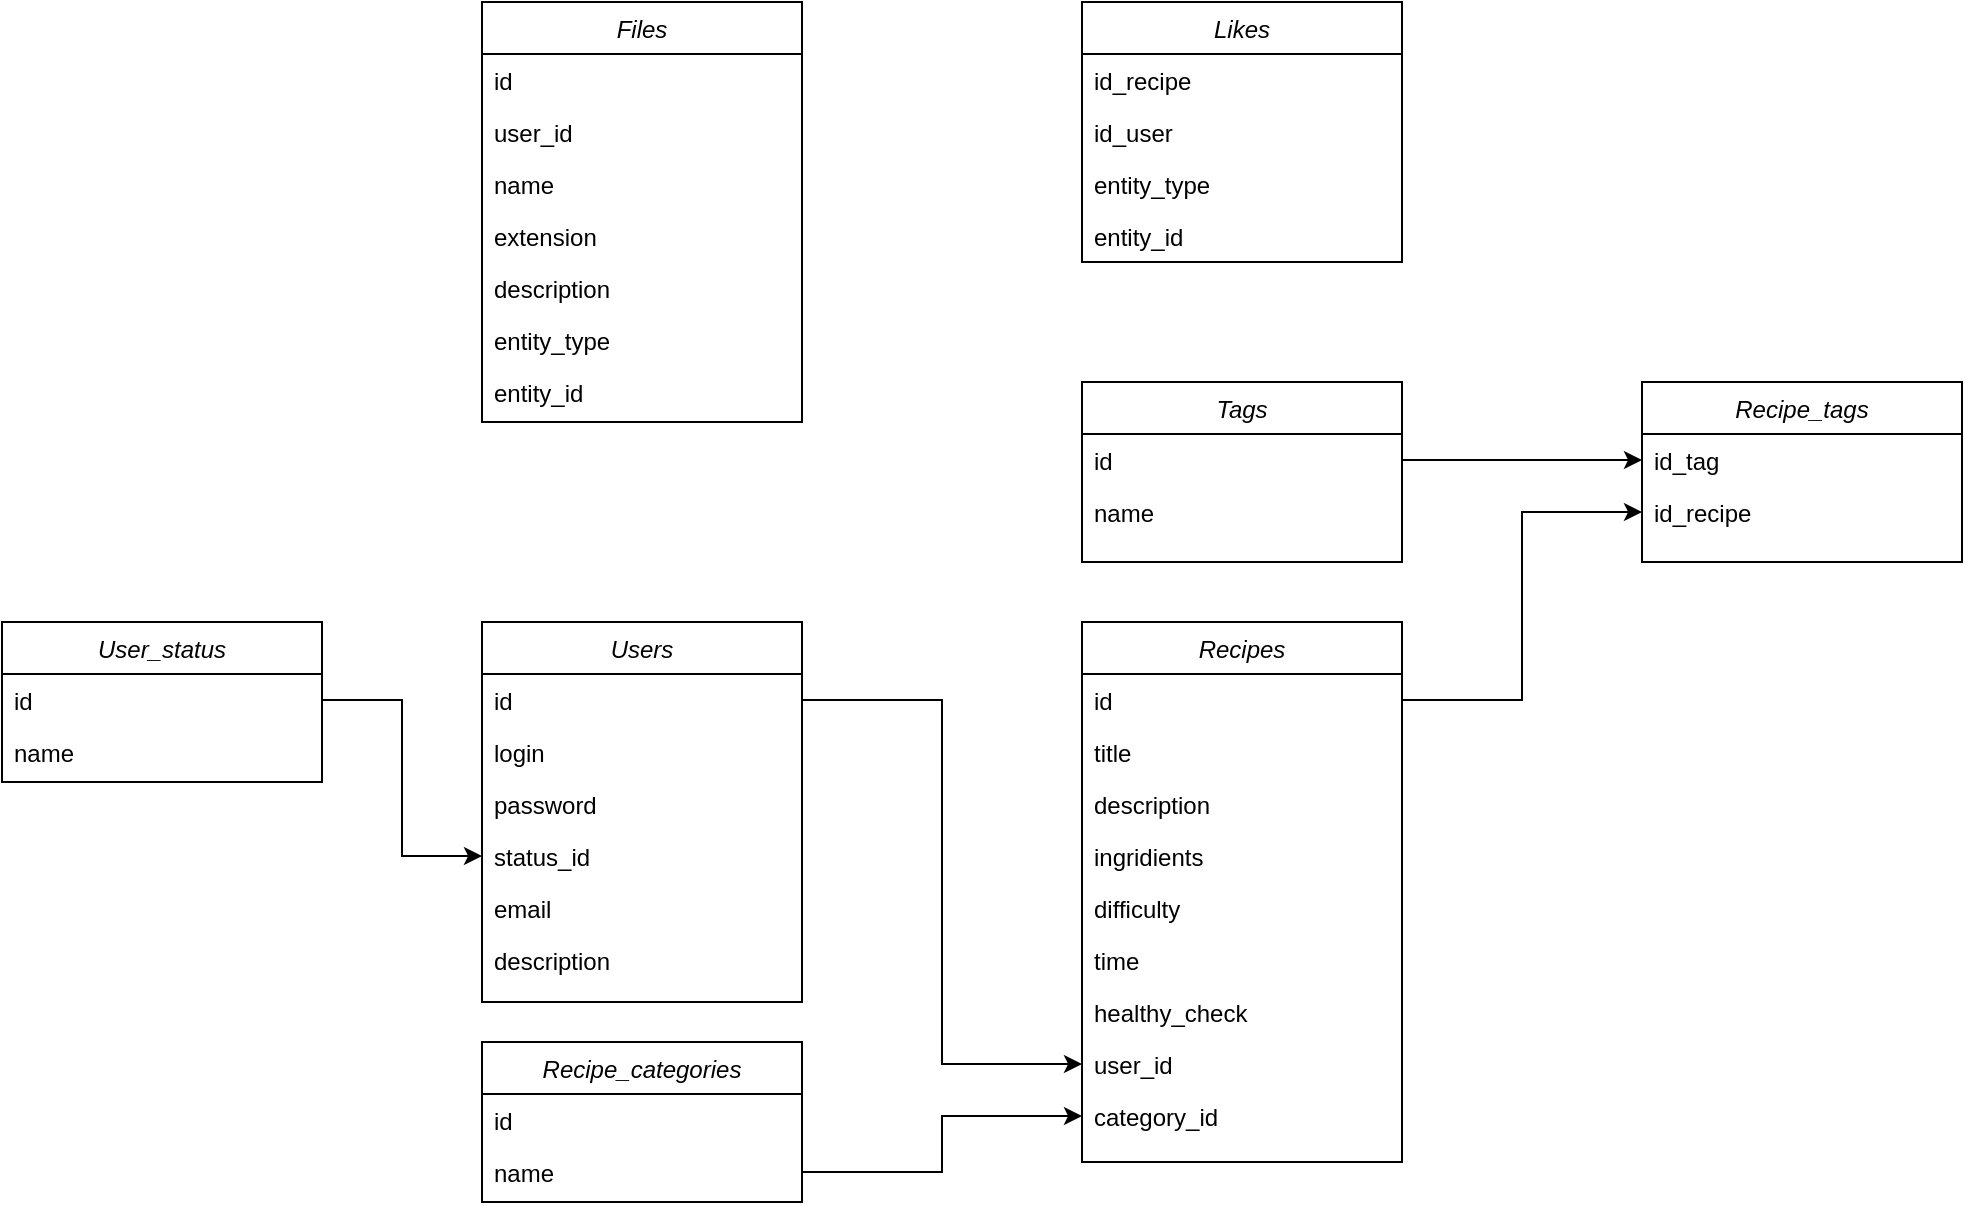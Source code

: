 <mxfile version="14.2.9" type="device"><diagram id="C5RBs43oDa-KdzZeNtuy" name="Page-1"><mxGraphModel dx="1022" dy="681" grid="1" gridSize="10" guides="1" tooltips="1" connect="1" arrows="1" fold="1" page="1" pageScale="1" pageWidth="827" pageHeight="1169" math="0" shadow="0"><root><mxCell id="WIyWlLk6GJQsqaUBKTNV-0"/><mxCell id="WIyWlLk6GJQsqaUBKTNV-1" parent="WIyWlLk6GJQsqaUBKTNV-0"/><mxCell id="zkfFHV4jXpPFQw0GAbJ--0" value="Recipes" style="swimlane;fontStyle=2;align=center;verticalAlign=top;childLayout=stackLayout;horizontal=1;startSize=26;horizontalStack=0;resizeParent=1;resizeLast=0;collapsible=1;marginBottom=0;rounded=0;shadow=0;strokeWidth=1;" parent="WIyWlLk6GJQsqaUBKTNV-1" vertex="1"><mxGeometry x="620" y="430" width="160" height="270" as="geometry"><mxRectangle x="230" y="140" width="160" height="26" as="alternateBounds"/></mxGeometry></mxCell><mxCell id="zkfFHV4jXpPFQw0GAbJ--1" value="id" style="text;align=left;verticalAlign=top;spacingLeft=4;spacingRight=4;overflow=hidden;rotatable=0;points=[[0,0.5],[1,0.5]];portConstraint=eastwest;" parent="zkfFHV4jXpPFQw0GAbJ--0" vertex="1"><mxGeometry y="26" width="160" height="26" as="geometry"/></mxCell><mxCell id="zkfFHV4jXpPFQw0GAbJ--2" value="title" style="text;align=left;verticalAlign=top;spacingLeft=4;spacingRight=4;overflow=hidden;rotatable=0;points=[[0,0.5],[1,0.5]];portConstraint=eastwest;rounded=0;shadow=0;html=0;" parent="zkfFHV4jXpPFQw0GAbJ--0" vertex="1"><mxGeometry y="52" width="160" height="26" as="geometry"/></mxCell><mxCell id="zkfFHV4jXpPFQw0GAbJ--3" value="description" style="text;align=left;verticalAlign=top;spacingLeft=4;spacingRight=4;overflow=hidden;rotatable=0;points=[[0,0.5],[1,0.5]];portConstraint=eastwest;rounded=0;shadow=0;html=0;" parent="zkfFHV4jXpPFQw0GAbJ--0" vertex="1"><mxGeometry y="78" width="160" height="26" as="geometry"/></mxCell><mxCell id="BbRGP2Pj6cu1J3PGICA3-0" value="ingridients" style="text;align=left;verticalAlign=top;spacingLeft=4;spacingRight=4;overflow=hidden;rotatable=0;points=[[0,0.5],[1,0.5]];portConstraint=eastwest;rounded=0;shadow=0;html=0;" parent="zkfFHV4jXpPFQw0GAbJ--0" vertex="1"><mxGeometry y="104" width="160" height="26" as="geometry"/></mxCell><mxCell id="BbRGP2Pj6cu1J3PGICA3-1" value="difficulty" style="text;align=left;verticalAlign=top;spacingLeft=4;spacingRight=4;overflow=hidden;rotatable=0;points=[[0,0.5],[1,0.5]];portConstraint=eastwest;rounded=0;shadow=0;html=0;" parent="zkfFHV4jXpPFQw0GAbJ--0" vertex="1"><mxGeometry y="130" width="160" height="26" as="geometry"/></mxCell><mxCell id="BbRGP2Pj6cu1J3PGICA3-2" value="time" style="text;align=left;verticalAlign=top;spacingLeft=4;spacingRight=4;overflow=hidden;rotatable=0;points=[[0,0.5],[1,0.5]];portConstraint=eastwest;rounded=0;shadow=0;html=0;" parent="zkfFHV4jXpPFQw0GAbJ--0" vertex="1"><mxGeometry y="156" width="160" height="26" as="geometry"/></mxCell><mxCell id="BbRGP2Pj6cu1J3PGICA3-3" value="healthy_check" style="text;align=left;verticalAlign=top;spacingLeft=4;spacingRight=4;overflow=hidden;rotatable=0;points=[[0,0.5],[1,0.5]];portConstraint=eastwest;rounded=0;shadow=0;html=0;" parent="zkfFHV4jXpPFQw0GAbJ--0" vertex="1"><mxGeometry y="182" width="160" height="26" as="geometry"/></mxCell><mxCell id="BbRGP2Pj6cu1J3PGICA3-4" value="user_id" style="text;align=left;verticalAlign=top;spacingLeft=4;spacingRight=4;overflow=hidden;rotatable=0;points=[[0,0.5],[1,0.5]];portConstraint=eastwest;rounded=0;shadow=0;html=0;" parent="zkfFHV4jXpPFQw0GAbJ--0" vertex="1"><mxGeometry y="208" width="160" height="26" as="geometry"/></mxCell><mxCell id="BbRGP2Pj6cu1J3PGICA3-5" value="category_id" style="text;align=left;verticalAlign=top;spacingLeft=4;spacingRight=4;overflow=hidden;rotatable=0;points=[[0,0.5],[1,0.5]];portConstraint=eastwest;rounded=0;shadow=0;html=0;" parent="zkfFHV4jXpPFQw0GAbJ--0" vertex="1"><mxGeometry y="234" width="160" height="26" as="geometry"/></mxCell><mxCell id="BbRGP2Pj6cu1J3PGICA3-6" value="Recipe_categories" style="swimlane;fontStyle=2;align=center;verticalAlign=top;childLayout=stackLayout;horizontal=1;startSize=26;horizontalStack=0;resizeParent=1;resizeLast=0;collapsible=1;marginBottom=0;rounded=0;shadow=0;strokeWidth=1;" parent="WIyWlLk6GJQsqaUBKTNV-1" vertex="1"><mxGeometry x="320" y="640" width="160" height="80" as="geometry"><mxRectangle x="230" y="140" width="160" height="26" as="alternateBounds"/></mxGeometry></mxCell><mxCell id="BbRGP2Pj6cu1J3PGICA3-7" value="id" style="text;align=left;verticalAlign=top;spacingLeft=4;spacingRight=4;overflow=hidden;rotatable=0;points=[[0,0.5],[1,0.5]];portConstraint=eastwest;" parent="BbRGP2Pj6cu1J3PGICA3-6" vertex="1"><mxGeometry y="26" width="160" height="26" as="geometry"/></mxCell><mxCell id="BbRGP2Pj6cu1J3PGICA3-8" value="name" style="text;align=left;verticalAlign=top;spacingLeft=4;spacingRight=4;overflow=hidden;rotatable=0;points=[[0,0.5],[1,0.5]];portConstraint=eastwest;rounded=0;shadow=0;html=0;" parent="BbRGP2Pj6cu1J3PGICA3-6" vertex="1"><mxGeometry y="52" width="160" height="26" as="geometry"/></mxCell><mxCell id="BbRGP2Pj6cu1J3PGICA3-17" value="Tags" style="swimlane;fontStyle=2;align=center;verticalAlign=top;childLayout=stackLayout;horizontal=1;startSize=26;horizontalStack=0;resizeParent=1;resizeLast=0;collapsible=1;marginBottom=0;rounded=0;shadow=0;strokeWidth=1;" parent="WIyWlLk6GJQsqaUBKTNV-1" vertex="1"><mxGeometry x="620" y="310" width="160" height="90" as="geometry"><mxRectangle x="230" y="140" width="160" height="26" as="alternateBounds"/></mxGeometry></mxCell><mxCell id="BbRGP2Pj6cu1J3PGICA3-18" value="id" style="text;align=left;verticalAlign=top;spacingLeft=4;spacingRight=4;overflow=hidden;rotatable=0;points=[[0,0.5],[1,0.5]];portConstraint=eastwest;" parent="BbRGP2Pj6cu1J3PGICA3-17" vertex="1"><mxGeometry y="26" width="160" height="26" as="geometry"/></mxCell><mxCell id="BbRGP2Pj6cu1J3PGICA3-19" value="name" style="text;align=left;verticalAlign=top;spacingLeft=4;spacingRight=4;overflow=hidden;rotatable=0;points=[[0,0.5],[1,0.5]];portConstraint=eastwest;rounded=0;shadow=0;html=0;" parent="BbRGP2Pj6cu1J3PGICA3-17" vertex="1"><mxGeometry y="52" width="160" height="26" as="geometry"/></mxCell><mxCell id="BbRGP2Pj6cu1J3PGICA3-20" value="Recipe_tags" style="swimlane;fontStyle=2;align=center;verticalAlign=top;childLayout=stackLayout;horizontal=1;startSize=26;horizontalStack=0;resizeParent=1;resizeLast=0;collapsible=1;marginBottom=0;rounded=0;shadow=0;strokeWidth=1;" parent="WIyWlLk6GJQsqaUBKTNV-1" vertex="1"><mxGeometry x="900" y="310" width="160" height="90" as="geometry"><mxRectangle x="230" y="140" width="160" height="26" as="alternateBounds"/></mxGeometry></mxCell><mxCell id="BbRGP2Pj6cu1J3PGICA3-21" value="id_tag" style="text;align=left;verticalAlign=top;spacingLeft=4;spacingRight=4;overflow=hidden;rotatable=0;points=[[0,0.5],[1,0.5]];portConstraint=eastwest;" parent="BbRGP2Pj6cu1J3PGICA3-20" vertex="1"><mxGeometry y="26" width="160" height="26" as="geometry"/></mxCell><mxCell id="BbRGP2Pj6cu1J3PGICA3-22" value="id_recipe" style="text;align=left;verticalAlign=top;spacingLeft=4;spacingRight=4;overflow=hidden;rotatable=0;points=[[0,0.5],[1,0.5]];portConstraint=eastwest;rounded=0;shadow=0;html=0;" parent="BbRGP2Pj6cu1J3PGICA3-20" vertex="1"><mxGeometry y="52" width="160" height="26" as="geometry"/></mxCell><mxCell id="BbRGP2Pj6cu1J3PGICA3-23" style="edgeStyle=orthogonalEdgeStyle;rounded=0;orthogonalLoop=1;jettySize=auto;html=1;exitX=1;exitY=0.5;exitDx=0;exitDy=0;entryX=0;entryY=0.5;entryDx=0;entryDy=0;" parent="WIyWlLk6GJQsqaUBKTNV-1" source="BbRGP2Pj6cu1J3PGICA3-18" target="BbRGP2Pj6cu1J3PGICA3-21" edge="1"><mxGeometry relative="1" as="geometry"/></mxCell><mxCell id="BbRGP2Pj6cu1J3PGICA3-27" style="edgeStyle=orthogonalEdgeStyle;rounded=0;orthogonalLoop=1;jettySize=auto;html=1;exitX=1;exitY=0.5;exitDx=0;exitDy=0;entryX=0;entryY=0.5;entryDx=0;entryDy=0;" parent="WIyWlLk6GJQsqaUBKTNV-1" source="BbRGP2Pj6cu1J3PGICA3-8" target="BbRGP2Pj6cu1J3PGICA3-5" edge="1"><mxGeometry relative="1" as="geometry"/></mxCell><mxCell id="BbRGP2Pj6cu1J3PGICA3-28" value="Users" style="swimlane;fontStyle=2;align=center;verticalAlign=top;childLayout=stackLayout;horizontal=1;startSize=26;horizontalStack=0;resizeParent=1;resizeLast=0;collapsible=1;marginBottom=0;rounded=0;shadow=0;strokeWidth=1;" parent="WIyWlLk6GJQsqaUBKTNV-1" vertex="1"><mxGeometry x="320" y="430" width="160" height="190" as="geometry"><mxRectangle x="230" y="140" width="160" height="26" as="alternateBounds"/></mxGeometry></mxCell><mxCell id="BbRGP2Pj6cu1J3PGICA3-29" value="id" style="text;align=left;verticalAlign=top;spacingLeft=4;spacingRight=4;overflow=hidden;rotatable=0;points=[[0,0.5],[1,0.5]];portConstraint=eastwest;" parent="BbRGP2Pj6cu1J3PGICA3-28" vertex="1"><mxGeometry y="26" width="160" height="26" as="geometry"/></mxCell><mxCell id="BbRGP2Pj6cu1J3PGICA3-30" value="login" style="text;align=left;verticalAlign=top;spacingLeft=4;spacingRight=4;overflow=hidden;rotatable=0;points=[[0,0.5],[1,0.5]];portConstraint=eastwest;rounded=0;shadow=0;html=0;" parent="BbRGP2Pj6cu1J3PGICA3-28" vertex="1"><mxGeometry y="52" width="160" height="26" as="geometry"/></mxCell><mxCell id="BbRGP2Pj6cu1J3PGICA3-31" value="password" style="text;align=left;verticalAlign=top;spacingLeft=4;spacingRight=4;overflow=hidden;rotatable=0;points=[[0,0.5],[1,0.5]];portConstraint=eastwest;rounded=0;shadow=0;html=0;" parent="BbRGP2Pj6cu1J3PGICA3-28" vertex="1"><mxGeometry y="78" width="160" height="26" as="geometry"/></mxCell><mxCell id="BbRGP2Pj6cu1J3PGICA3-32" value="status_id" style="text;align=left;verticalAlign=top;spacingLeft=4;spacingRight=4;overflow=hidden;rotatable=0;points=[[0,0.5],[1,0.5]];portConstraint=eastwest;rounded=0;shadow=0;html=0;" parent="BbRGP2Pj6cu1J3PGICA3-28" vertex="1"><mxGeometry y="104" width="160" height="26" as="geometry"/></mxCell><mxCell id="BbRGP2Pj6cu1J3PGICA3-33" value="email" style="text;align=left;verticalAlign=top;spacingLeft=4;spacingRight=4;overflow=hidden;rotatable=0;points=[[0,0.5],[1,0.5]];portConstraint=eastwest;rounded=0;shadow=0;html=0;" parent="BbRGP2Pj6cu1J3PGICA3-28" vertex="1"><mxGeometry y="130" width="160" height="26" as="geometry"/></mxCell><mxCell id="BbRGP2Pj6cu1J3PGICA3-34" value="description" style="text;align=left;verticalAlign=top;spacingLeft=4;spacingRight=4;overflow=hidden;rotatable=0;points=[[0,0.5],[1,0.5]];portConstraint=eastwest;rounded=0;shadow=0;html=0;" parent="BbRGP2Pj6cu1J3PGICA3-28" vertex="1"><mxGeometry y="156" width="160" height="26" as="geometry"/></mxCell><mxCell id="BbRGP2Pj6cu1J3PGICA3-39" style="edgeStyle=orthogonalEdgeStyle;rounded=0;orthogonalLoop=1;jettySize=auto;html=1;exitX=1;exitY=0.5;exitDx=0;exitDy=0;entryX=0;entryY=0.5;entryDx=0;entryDy=0;" parent="WIyWlLk6GJQsqaUBKTNV-1" source="BbRGP2Pj6cu1J3PGICA3-29" target="BbRGP2Pj6cu1J3PGICA3-4" edge="1"><mxGeometry relative="1" as="geometry"/></mxCell><mxCell id="BbRGP2Pj6cu1J3PGICA3-40" style="edgeStyle=orthogonalEdgeStyle;rounded=0;orthogonalLoop=1;jettySize=auto;html=1;exitX=1;exitY=0.5;exitDx=0;exitDy=0;entryX=0;entryY=0.5;entryDx=0;entryDy=0;" parent="WIyWlLk6GJQsqaUBKTNV-1" source="zkfFHV4jXpPFQw0GAbJ--1" target="BbRGP2Pj6cu1J3PGICA3-22" edge="1"><mxGeometry relative="1" as="geometry"/></mxCell><mxCell id="BbRGP2Pj6cu1J3PGICA3-41" value="User_status" style="swimlane;fontStyle=2;align=center;verticalAlign=top;childLayout=stackLayout;horizontal=1;startSize=26;horizontalStack=0;resizeParent=1;resizeLast=0;collapsible=1;marginBottom=0;rounded=0;shadow=0;strokeWidth=1;" parent="WIyWlLk6GJQsqaUBKTNV-1" vertex="1"><mxGeometry x="80" y="430" width="160" height="80" as="geometry"><mxRectangle x="230" y="140" width="160" height="26" as="alternateBounds"/></mxGeometry></mxCell><mxCell id="BbRGP2Pj6cu1J3PGICA3-42" value="id" style="text;align=left;verticalAlign=top;spacingLeft=4;spacingRight=4;overflow=hidden;rotatable=0;points=[[0,0.5],[1,0.5]];portConstraint=eastwest;" parent="BbRGP2Pj6cu1J3PGICA3-41" vertex="1"><mxGeometry y="26" width="160" height="26" as="geometry"/></mxCell><mxCell id="BbRGP2Pj6cu1J3PGICA3-43" value="name" style="text;align=left;verticalAlign=top;spacingLeft=4;spacingRight=4;overflow=hidden;rotatable=0;points=[[0,0.5],[1,0.5]];portConstraint=eastwest;rounded=0;shadow=0;html=0;" parent="BbRGP2Pj6cu1J3PGICA3-41" vertex="1"><mxGeometry y="52" width="160" height="26" as="geometry"/></mxCell><mxCell id="BbRGP2Pj6cu1J3PGICA3-44" style="edgeStyle=orthogonalEdgeStyle;rounded=0;orthogonalLoop=1;jettySize=auto;html=1;exitX=1;exitY=0.5;exitDx=0;exitDy=0;entryX=0;entryY=0.5;entryDx=0;entryDy=0;" parent="WIyWlLk6GJQsqaUBKTNV-1" source="BbRGP2Pj6cu1J3PGICA3-42" target="BbRGP2Pj6cu1J3PGICA3-32" edge="1"><mxGeometry relative="1" as="geometry"/></mxCell><mxCell id="BbRGP2Pj6cu1J3PGICA3-45" value="Likes" style="swimlane;fontStyle=2;align=center;verticalAlign=top;childLayout=stackLayout;horizontal=1;startSize=26;horizontalStack=0;resizeParent=1;resizeLast=0;collapsible=1;marginBottom=0;rounded=0;shadow=0;strokeWidth=1;" parent="WIyWlLk6GJQsqaUBKTNV-1" vertex="1"><mxGeometry x="620" y="120" width="160" height="130" as="geometry"><mxRectangle x="230" y="140" width="160" height="26" as="alternateBounds"/></mxGeometry></mxCell><mxCell id="BbRGP2Pj6cu1J3PGICA3-46" value="id_recipe" style="text;align=left;verticalAlign=top;spacingLeft=4;spacingRight=4;overflow=hidden;rotatable=0;points=[[0,0.5],[1,0.5]];portConstraint=eastwest;" parent="BbRGP2Pj6cu1J3PGICA3-45" vertex="1"><mxGeometry y="26" width="160" height="26" as="geometry"/></mxCell><mxCell id="BbRGP2Pj6cu1J3PGICA3-47" value="id_user" style="text;align=left;verticalAlign=top;spacingLeft=4;spacingRight=4;overflow=hidden;rotatable=0;points=[[0,0.5],[1,0.5]];portConstraint=eastwest;rounded=0;shadow=0;html=0;" parent="BbRGP2Pj6cu1J3PGICA3-45" vertex="1"><mxGeometry y="52" width="160" height="26" as="geometry"/></mxCell><mxCell id="3GlvQyMmk88fuPs-jaOo-9" value="entity_type" style="text;align=left;verticalAlign=top;spacingLeft=4;spacingRight=4;overflow=hidden;rotatable=0;points=[[0,0.5],[1,0.5]];portConstraint=eastwest;rounded=0;shadow=0;html=0;" parent="BbRGP2Pj6cu1J3PGICA3-45" vertex="1"><mxGeometry y="78" width="160" height="26" as="geometry"/></mxCell><mxCell id="3GlvQyMmk88fuPs-jaOo-10" value="entity_id" style="text;align=left;verticalAlign=top;spacingLeft=4;spacingRight=4;overflow=hidden;rotatable=0;points=[[0,0.5],[1,0.5]];portConstraint=eastwest;rounded=0;shadow=0;html=0;" parent="BbRGP2Pj6cu1J3PGICA3-45" vertex="1"><mxGeometry y="104" width="160" height="26" as="geometry"/></mxCell><mxCell id="BbRGP2Pj6cu1J3PGICA3-48" value="Files" style="swimlane;fontStyle=2;align=center;verticalAlign=top;childLayout=stackLayout;horizontal=1;startSize=26;horizontalStack=0;resizeParent=1;resizeLast=0;collapsible=1;marginBottom=0;rounded=0;shadow=0;strokeWidth=1;" parent="WIyWlLk6GJQsqaUBKTNV-1" vertex="1"><mxGeometry x="320" y="120" width="160" height="210" as="geometry"><mxRectangle x="230" y="140" width="160" height="26" as="alternateBounds"/></mxGeometry></mxCell><mxCell id="BbRGP2Pj6cu1J3PGICA3-49" value="id" style="text;align=left;verticalAlign=top;spacingLeft=4;spacingRight=4;overflow=hidden;rotatable=0;points=[[0,0.5],[1,0.5]];portConstraint=eastwest;" parent="BbRGP2Pj6cu1J3PGICA3-48" vertex="1"><mxGeometry y="26" width="160" height="26" as="geometry"/></mxCell><mxCell id="BbRGP2Pj6cu1J3PGICA3-50" value="user_id" style="text;align=left;verticalAlign=top;spacingLeft=4;spacingRight=4;overflow=hidden;rotatable=0;points=[[0,0.5],[1,0.5]];portConstraint=eastwest;rounded=0;shadow=0;html=0;" parent="BbRGP2Pj6cu1J3PGICA3-48" vertex="1"><mxGeometry y="52" width="160" height="26" as="geometry"/></mxCell><mxCell id="BbRGP2Pj6cu1J3PGICA3-51" value="name" style="text;align=left;verticalAlign=top;spacingLeft=4;spacingRight=4;overflow=hidden;rotatable=0;points=[[0,0.5],[1,0.5]];portConstraint=eastwest;rounded=0;shadow=0;html=0;" parent="BbRGP2Pj6cu1J3PGICA3-48" vertex="1"><mxGeometry y="78" width="160" height="26" as="geometry"/></mxCell><mxCell id="BbRGP2Pj6cu1J3PGICA3-52" value="extension" style="text;align=left;verticalAlign=top;spacingLeft=4;spacingRight=4;overflow=hidden;rotatable=0;points=[[0,0.5],[1,0.5]];portConstraint=eastwest;rounded=0;shadow=0;html=0;" parent="BbRGP2Pj6cu1J3PGICA3-48" vertex="1"><mxGeometry y="104" width="160" height="26" as="geometry"/></mxCell><mxCell id="BbRGP2Pj6cu1J3PGICA3-53" value="description" style="text;align=left;verticalAlign=top;spacingLeft=4;spacingRight=4;overflow=hidden;rotatable=0;points=[[0,0.5],[1,0.5]];portConstraint=eastwest;rounded=0;shadow=0;html=0;" parent="BbRGP2Pj6cu1J3PGICA3-48" vertex="1"><mxGeometry y="130" width="160" height="26" as="geometry"/></mxCell><mxCell id="3GlvQyMmk88fuPs-jaOo-1" value="entity_type" style="text;align=left;verticalAlign=top;spacingLeft=4;spacingRight=4;overflow=hidden;rotatable=0;points=[[0,0.5],[1,0.5]];portConstraint=eastwest;rounded=0;shadow=0;html=0;" parent="BbRGP2Pj6cu1J3PGICA3-48" vertex="1"><mxGeometry y="156" width="160" height="26" as="geometry"/></mxCell><mxCell id="3GlvQyMmk88fuPs-jaOo-3" value="entity_id" style="text;align=left;verticalAlign=top;spacingLeft=4;spacingRight=4;overflow=hidden;rotatable=0;points=[[0,0.5],[1,0.5]];portConstraint=eastwest;rounded=0;shadow=0;html=0;" parent="BbRGP2Pj6cu1J3PGICA3-48" vertex="1"><mxGeometry y="182" width="160" height="26" as="geometry"/></mxCell></root></mxGraphModel></diagram></mxfile>